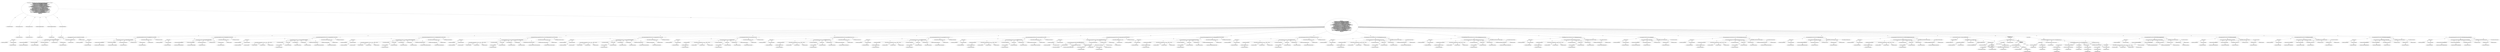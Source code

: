 digraph "Configuration#?,Properties,PrintStream" {
0 [label="2:CtVirtualElement@Configuration" shape=ellipse]
1 [label="2:CtParameterImpl@Properties aProps" shape=ellipse]
2 [label="2:CtTypeReferenceImpl@Properties" shape=ellipse]
3 [label="2:CtParameterImpl@PrintStream aLog" shape=ellipse]
4 [label="2:CtTypeReferenceImpl@PrintStream" shape=ellipse]
5 [label="3:CtTypeReferenceImpl@RESyntaxException" shape=ellipse]
6 [label="3:CtPackageReferenceImpl@" shape=ellipse]
7 [label="3:CtTypeReferenceImpl@FileNotFoundException" shape=ellipse]
8 [label="3:CtPackageReferenceImpl@" shape=ellipse]
9 [label="3:CtTypeReferenceImpl@IOException" shape=ellipse]
10 [label="3:CtPackageReferenceImpl@" shape=ellipse]
11 [label="4:CtExecutableReferenceImpl@setParamPat(<unknown>)" shape=ellipse]
12 [label="4:CtTypeReferenceImpl@null" shape=ellipse]
13 [label="4:CtVirtualElement@setParamPat" shape=ellipse]
14 [label="4:CtTypeAccessImpl@PlaceHold" shape=ellipse]
15 [label="4:CtTypeReferenceImpl@PlaceHold" shape=ellipse]
16 [label="4:CtThisAccessImpl@" shape=ellipse]
17 [label="4:CtTypeReferenceImpl@PlaceHold" shape=ellipse]
18 [label="4:CtExecutableReferenceImpl@getProperty()" shape=ellipse]
19 [label="4:CtTypeReferenceImpl@Properties" shape=ellipse]
20 [label="4:CtVirtualElement@getProperty" shape=ellipse]
21 [label="4:CtVariableReadImpl@aProps" shape=ellipse]
22 [label="4:CtParameterReferenceImpl@aProps" shape=ellipse]
23 [label="4:CtTypeAccessImpl@PARAMETER_PATTERN_PROP" shape=ellipse]
24 [label="4:CtTypeReferenceImpl@PARAMETER_PATTERN_PROP" shape=ellipse]
25 [label="4:CtTypeAccessImpl@PARAMETER_PATTERN" shape=ellipse]
26 [label="4:CtTypeReferenceImpl@PARAMETER_PATTERN" shape=ellipse]
27 [label="4:CtInvocationImpl@aProps.getProperty(PARAMETER_PATTERN_PROP, PARAMETER_PATTERN)" shape=ellipse]
28 [label="4:CtInvocationImpl@setParamPat(aProps.getProperty(PARAMETER_PATTERN_PROP, PARAMETER_PATTERN))" shape=ellipse]
29 [label="5:CtExecutableReferenceImpl@setStaticPat(<unknown>)" shape=ellipse]
30 [label="5:CtTypeReferenceImpl@null" shape=ellipse]
31 [label="5:CtVirtualElement@setStaticPat" shape=ellipse]
32 [label="5:CtTypeAccessImpl@PlaceHold" shape=ellipse]
33 [label="5:CtTypeReferenceImpl@PlaceHold" shape=ellipse]
34 [label="5:CtThisAccessImpl@" shape=ellipse]
35 [label="5:CtTypeReferenceImpl@PlaceHold" shape=ellipse]
36 [label="5:CtExecutableReferenceImpl@getProperty()" shape=ellipse]
37 [label="5:CtTypeReferenceImpl@Properties" shape=ellipse]
38 [label="5:CtVirtualElement@getProperty" shape=ellipse]
39 [label="5:CtVariableReadImpl@aProps" shape=ellipse]
40 [label="5:CtParameterReferenceImpl@aProps" shape=ellipse]
41 [label="5:CtTypeAccessImpl@STATIC_PATTERN_PROP" shape=ellipse]
42 [label="5:CtTypeReferenceImpl@STATIC_PATTERN_PROP" shape=ellipse]
43 [label="5:CtTypeAccessImpl@STATIC_PATTERN" shape=ellipse]
44 [label="5:CtTypeReferenceImpl@STATIC_PATTERN" shape=ellipse]
45 [label="5:CtInvocationImpl@aProps.getProperty(STATIC_PATTERN_PROP, STATIC_PATTERN)" shape=ellipse]
46 [label="5:CtInvocationImpl@setStaticPat(aProps.getProperty(STATIC_PATTERN_PROP, STATIC_PATTERN))" shape=ellipse]
47 [label="6:CtExecutableReferenceImpl@setStaticFinalPat(<unknown>)" shape=ellipse]
48 [label="6:CtTypeReferenceImpl@null" shape=ellipse]
49 [label="6:CtVirtualElement@setStaticFinalPat" shape=ellipse]
50 [label="6:CtTypeAccessImpl@PlaceHold" shape=ellipse]
51 [label="6:CtTypeReferenceImpl@PlaceHold" shape=ellipse]
52 [label="6:CtThisAccessImpl@" shape=ellipse]
53 [label="6:CtTypeReferenceImpl@PlaceHold" shape=ellipse]
54 [label="6:CtExecutableReferenceImpl@getProperty()" shape=ellipse]
55 [label="6:CtTypeReferenceImpl@Properties" shape=ellipse]
56 [label="6:CtVirtualElement@getProperty" shape=ellipse]
57 [label="6:CtVariableReadImpl@aProps" shape=ellipse]
58 [label="6:CtParameterReferenceImpl@aProps" shape=ellipse]
59 [label="6:CtTypeAccessImpl@CONST_PATTERN_PROP" shape=ellipse]
60 [label="6:CtTypeReferenceImpl@CONST_PATTERN_PROP" shape=ellipse]
61 [label="6:CtTypeAccessImpl@CONST_PATTERN" shape=ellipse]
62 [label="6:CtTypeReferenceImpl@CONST_PATTERN" shape=ellipse]
63 [label="6:CtInvocationImpl@aProps.getProperty(CONST_PATTERN_PROP, CONST_PATTERN)" shape=ellipse]
64 [label="6:CtInvocationImpl@setStaticFinalPat(aProps.getProperty(CONST_PATTERN_PROP, CONST_PATTERN))" shape=ellipse]
65 [label="7:CtExecutableReferenceImpl@setMemberPat(<unknown>)" shape=ellipse]
66 [label="7:CtTypeReferenceImpl@null" shape=ellipse]
67 [label="7:CtVirtualElement@setMemberPat" shape=ellipse]
68 [label="7:CtTypeAccessImpl@PlaceHold" shape=ellipse]
69 [label="7:CtTypeReferenceImpl@PlaceHold" shape=ellipse]
70 [label="7:CtThisAccessImpl@" shape=ellipse]
71 [label="7:CtTypeReferenceImpl@PlaceHold" shape=ellipse]
72 [label="7:CtExecutableReferenceImpl@getProperty()" shape=ellipse]
73 [label="7:CtTypeReferenceImpl@Properties" shape=ellipse]
74 [label="7:CtVirtualElement@getProperty" shape=ellipse]
75 [label="7:CtVariableReadImpl@aProps" shape=ellipse]
76 [label="7:CtParameterReferenceImpl@aProps" shape=ellipse]
77 [label="7:CtTypeAccessImpl@MEMBER_PATTERN_PROP" shape=ellipse]
78 [label="7:CtTypeReferenceImpl@MEMBER_PATTERN_PROP" shape=ellipse]
79 [label="7:CtTypeAccessImpl@MEMBER_PATTERN" shape=ellipse]
80 [label="7:CtTypeReferenceImpl@MEMBER_PATTERN" shape=ellipse]
81 [label="7:CtInvocationImpl@aProps.getProperty(MEMBER_PATTERN_PROP, MEMBER_PATTERN)" shape=ellipse]
82 [label="7:CtInvocationImpl@setMemberPat(aProps.getProperty(MEMBER_PATTERN_PROP, MEMBER_PATTERN))" shape=ellipse]
83 [label="8:CtExecutableReferenceImpl@setPublicMemberPat(<unknown>)" shape=ellipse]
84 [label="8:CtTypeReferenceImpl@null" shape=ellipse]
85 [label="8:CtVirtualElement@setPublicMemberPat" shape=ellipse]
86 [label="8:CtTypeAccessImpl@PlaceHold" shape=ellipse]
87 [label="8:CtTypeReferenceImpl@PlaceHold" shape=ellipse]
88 [label="8:CtThisAccessImpl@" shape=ellipse]
89 [label="8:CtTypeReferenceImpl@PlaceHold" shape=ellipse]
90 [label="8:CtExecutableReferenceImpl@getProperty()" shape=ellipse]
91 [label="8:CtTypeReferenceImpl@Properties" shape=ellipse]
92 [label="8:CtVirtualElement@getProperty" shape=ellipse]
93 [label="8:CtVariableReadImpl@aProps" shape=ellipse]
94 [label="8:CtParameterReferenceImpl@aProps" shape=ellipse]
95 [label="8:CtTypeAccessImpl@PUBLIC_MEMBER_PATTERN_PROP" shape=ellipse]
96 [label="8:CtTypeReferenceImpl@PUBLIC_MEMBER_PATTERN_PROP" shape=ellipse]
97 [label="8:CtTypeAccessImpl@PUBLIC_MEMBER_PATTERN" shape=ellipse]
98 [label="8:CtTypeReferenceImpl@PUBLIC_MEMBER_PATTERN" shape=ellipse]
99 [label="8:CtInvocationImpl@aProps.getProperty(PUBLIC_MEMBER_PATTERN_PROP, PUBLIC_MEMBER_PATTERN)" shape=ellipse]
100 [label="8:CtInvocationImpl@setPublicMemberPat(aProps.getProperty(PUBLIC_MEMBER_PATTERN_PROP, PUBLIC_MEMBER_PATTERN))" shape=ellipse]
101 [label="9:CtExecutableReferenceImpl@setTypePat(<unknown>)" shape=ellipse]
102 [label="9:CtTypeReferenceImpl@null" shape=ellipse]
103 [label="9:CtVirtualElement@setTypePat" shape=ellipse]
104 [label="9:CtTypeAccessImpl@PlaceHold" shape=ellipse]
105 [label="9:CtTypeReferenceImpl@PlaceHold" shape=ellipse]
106 [label="9:CtThisAccessImpl@" shape=ellipse]
107 [label="9:CtTypeReferenceImpl@PlaceHold" shape=ellipse]
108 [label="9:CtExecutableReferenceImpl@getProperty()" shape=ellipse]
109 [label="9:CtTypeReferenceImpl@Properties" shape=ellipse]
110 [label="9:CtVirtualElement@getProperty" shape=ellipse]
111 [label="9:CtVariableReadImpl@aProps" shape=ellipse]
112 [label="9:CtParameterReferenceImpl@aProps" shape=ellipse]
113 [label="9:CtTypeAccessImpl@TYPE_PATTERN_PROP" shape=ellipse]
114 [label="9:CtTypeReferenceImpl@TYPE_PATTERN_PROP" shape=ellipse]
115 [label="9:CtTypeAccessImpl@TYPE_PATTERN" shape=ellipse]
116 [label="9:CtTypeReferenceImpl@TYPE_PATTERN" shape=ellipse]
117 [label="9:CtInvocationImpl@aProps.getProperty(TYPE_PATTERN_PROP, TYPE_PATTERN)" shape=ellipse]
118 [label="9:CtInvocationImpl@setTypePat(aProps.getProperty(TYPE_PATTERN_PROP, TYPE_PATTERN))" shape=ellipse]
119 [label="10:CtExecutableReferenceImpl@setLocalVarPat(<unknown>)" shape=ellipse]
120 [label="10:CtTypeReferenceImpl@null" shape=ellipse]
121 [label="10:CtVirtualElement@setLocalVarPat" shape=ellipse]
122 [label="10:CtTypeAccessImpl@PlaceHold" shape=ellipse]
123 [label="10:CtTypeReferenceImpl@PlaceHold" shape=ellipse]
124 [label="10:CtThisAccessImpl@" shape=ellipse]
125 [label="10:CtTypeReferenceImpl@PlaceHold" shape=ellipse]
126 [label="10:CtExecutableReferenceImpl@getProperty()" shape=ellipse]
127 [label="10:CtTypeReferenceImpl@Properties" shape=ellipse]
128 [label="10:CtVirtualElement@getProperty" shape=ellipse]
129 [label="10:CtVariableReadImpl@aProps" shape=ellipse]
130 [label="10:CtParameterReferenceImpl@aProps" shape=ellipse]
131 [label="10:CtTypeAccessImpl@LOCAL_VAR_PATTERN_PROP" shape=ellipse]
132 [label="10:CtTypeReferenceImpl@LOCAL_VAR_PATTERN_PROP" shape=ellipse]
133 [label="10:CtTypeAccessImpl@LOCAL_VAR_PATTERN" shape=ellipse]
134 [label="10:CtTypeReferenceImpl@LOCAL_VAR_PATTERN" shape=ellipse]
135 [label="10:CtInvocationImpl@aProps.getProperty(LOCAL_VAR_PATTERN_PROP, LOCAL_VAR_PATTERN)" shape=ellipse]
136 [label="10:CtInvocationImpl@setLocalVarPat(aProps.getProperty(LOCAL_VAR_PATTERN_PROP, LOCAL_VAR_PATTERN))" shape=ellipse]
137 [label="11:CtExecutableReferenceImpl@setMethodPat(<unknown>)" shape=ellipse]
138 [label="11:CtTypeReferenceImpl@null" shape=ellipse]
139 [label="11:CtVirtualElement@setMethodPat" shape=ellipse]
140 [label="11:CtTypeAccessImpl@PlaceHold" shape=ellipse]
141 [label="11:CtTypeReferenceImpl@PlaceHold" shape=ellipse]
142 [label="11:CtThisAccessImpl@" shape=ellipse]
143 [label="11:CtTypeReferenceImpl@PlaceHold" shape=ellipse]
144 [label="11:CtExecutableReferenceImpl@getProperty()" shape=ellipse]
145 [label="11:CtTypeReferenceImpl@Properties" shape=ellipse]
146 [label="11:CtVirtualElement@getProperty" shape=ellipse]
147 [label="11:CtVariableReadImpl@aProps" shape=ellipse]
148 [label="11:CtParameterReferenceImpl@aProps" shape=ellipse]
149 [label="11:CtTypeAccessImpl@METHOD_PATTERN_PROP" shape=ellipse]
150 [label="11:CtTypeReferenceImpl@METHOD_PATTERN_PROP" shape=ellipse]
151 [label="11:CtTypeAccessImpl@METHOD_PATTERN" shape=ellipse]
152 [label="11:CtTypeReferenceImpl@METHOD_PATTERN" shape=ellipse]
153 [label="11:CtInvocationImpl@aProps.getProperty(METHOD_PATTERN_PROP, METHOD_PATTERN)" shape=ellipse]
154 [label="11:CtInvocationImpl@setMethodPat(aProps.getProperty(METHOD_PATTERN_PROP, METHOD_PATTERN))" shape=ellipse]
155 [label="12:CtExecutableReferenceImpl@setMaxLineLength(<unknown>)" shape=ellipse]
156 [label="12:CtTypeReferenceImpl@null" shape=ellipse]
157 [label="12:CtVirtualElement@setMaxLineLength" shape=ellipse]
158 [label="12:CtTypeAccessImpl@PlaceHold" shape=ellipse]
159 [label="12:CtTypeReferenceImpl@PlaceHold" shape=ellipse]
160 [label="12:CtThisAccessImpl@" shape=ellipse]
161 [label="12:CtTypeReferenceImpl@PlaceHold" shape=ellipse]
162 [label="12:CtExecutableReferenceImpl@getIntProperty(<unknown>,<unknown>,<unknown>,<unknown>)" shape=ellipse]
163 [label="12:CtTypeReferenceImpl@null" shape=ellipse]
164 [label="12:CtTypeReferenceImpl@null" shape=ellipse]
165 [label="12:CtTypeReferenceImpl@null" shape=ellipse]
166 [label="12:CtTypeReferenceImpl@null" shape=ellipse]
167 [label="12:CtVirtualElement@getIntProperty" shape=ellipse]
168 [label="12:CtTypeAccessImpl@PlaceHold" shape=ellipse]
169 [label="12:CtTypeReferenceImpl@PlaceHold" shape=ellipse]
170 [label="12:CtThisAccessImpl@" shape=ellipse]
171 [label="12:CtTypeReferenceImpl@PlaceHold" shape=ellipse]
172 [label="12:CtVariableReadImpl@aProps" shape=ellipse]
173 [label="12:CtParameterReferenceImpl@aProps" shape=ellipse]
174 [label="12:CtVariableReadImpl@aLog" shape=ellipse]
175 [label="12:CtParameterReferenceImpl@aLog" shape=ellipse]
176 [label="12:CtTypeAccessImpl@MAX_LINE_LENGTH_PROP" shape=ellipse]
177 [label="12:CtTypeReferenceImpl@MAX_LINE_LENGTH_PROP" shape=ellipse]
178 [label="12:CtTypeAccessImpl@MAX_LINE_LENGTH" shape=ellipse]
179 [label="12:CtTypeReferenceImpl@MAX_LINE_LENGTH" shape=ellipse]
180 [label="12:CtInvocationImpl@getIntProperty(aProps, aLog, MAX_LINE_LENGTH_PROP, MAX_LINE_LENGTH)" shape=ellipse]
181 [label="12:CtInvocationImpl@setMaxLineLength(getIntProperty(aProps, aLog, MAX_LINE_LENGTH_PROP, MAX_LINE_LENGTH))" shape=ellipse]
182 [label="13:CtExecutableReferenceImpl@setMaxMethodLength(<unknown>)" shape=ellipse]
183 [label="13:CtTypeReferenceImpl@null" shape=ellipse]
184 [label="13:CtVirtualElement@setMaxMethodLength" shape=ellipse]
185 [label="13:CtTypeAccessImpl@PlaceHold" shape=ellipse]
186 [label="13:CtTypeReferenceImpl@PlaceHold" shape=ellipse]
187 [label="13:CtThisAccessImpl@" shape=ellipse]
188 [label="13:CtTypeReferenceImpl@PlaceHold" shape=ellipse]
189 [label="13:CtExecutableReferenceImpl@getIntProperty(<unknown>,<unknown>,<unknown>,<unknown>)" shape=ellipse]
190 [label="13:CtTypeReferenceImpl@null" shape=ellipse]
191 [label="13:CtTypeReferenceImpl@null" shape=ellipse]
192 [label="13:CtTypeReferenceImpl@null" shape=ellipse]
193 [label="13:CtTypeReferenceImpl@null" shape=ellipse]
194 [label="13:CtVirtualElement@getIntProperty" shape=ellipse]
195 [label="13:CtTypeAccessImpl@PlaceHold" shape=ellipse]
196 [label="13:CtTypeReferenceImpl@PlaceHold" shape=ellipse]
197 [label="13:CtThisAccessImpl@" shape=ellipse]
198 [label="13:CtTypeReferenceImpl@PlaceHold" shape=ellipse]
199 [label="13:CtVariableReadImpl@aProps" shape=ellipse]
200 [label="13:CtParameterReferenceImpl@aProps" shape=ellipse]
201 [label="13:CtVariableReadImpl@aLog" shape=ellipse]
202 [label="13:CtParameterReferenceImpl@aLog" shape=ellipse]
203 [label="13:CtTypeAccessImpl@MAX_METHOD_LENGTH_PROP" shape=ellipse]
204 [label="13:CtTypeReferenceImpl@MAX_METHOD_LENGTH_PROP" shape=ellipse]
205 [label="13:CtTypeAccessImpl@MAX_METHOD_LENGTH" shape=ellipse]
206 [label="13:CtTypeReferenceImpl@MAX_METHOD_LENGTH" shape=ellipse]
207 [label="13:CtInvocationImpl@getIntProperty(aProps, aLog, MAX_METHOD_LENGTH_PROP, MAX_METHOD_LENGTH)" shape=ellipse]
208 [label="13:CtInvocationImpl@setMaxMethodLength(getIntProperty(aProps, aLog, MAX_METHOD_LENGTH_PROP, MAX_METHOD_LENGTH))" shape=ellipse]
209 [label="14:CtExecutableReferenceImpl@setMaxConstructorLength(<unknown>)" shape=ellipse]
210 [label="14:CtTypeReferenceImpl@null" shape=ellipse]
211 [label="14:CtVirtualElement@setMaxConstructorLength" shape=ellipse]
212 [label="14:CtTypeAccessImpl@PlaceHold" shape=ellipse]
213 [label="14:CtTypeReferenceImpl@PlaceHold" shape=ellipse]
214 [label="14:CtThisAccessImpl@" shape=ellipse]
215 [label="14:CtTypeReferenceImpl@PlaceHold" shape=ellipse]
216 [label="15:CtExecutableReferenceImpl@getIntProperty(<unknown>,<unknown>,<unknown>,<unknown>)" shape=ellipse]
217 [label="15:CtTypeReferenceImpl@null" shape=ellipse]
218 [label="15:CtTypeReferenceImpl@null" shape=ellipse]
219 [label="15:CtTypeReferenceImpl@null" shape=ellipse]
220 [label="15:CtTypeReferenceImpl@null" shape=ellipse]
221 [label="15:CtVirtualElement@getIntProperty" shape=ellipse]
222 [label="15:CtTypeAccessImpl@PlaceHold" shape=ellipse]
223 [label="15:CtTypeReferenceImpl@PlaceHold" shape=ellipse]
224 [label="15:CtThisAccessImpl@" shape=ellipse]
225 [label="15:CtTypeReferenceImpl@PlaceHold" shape=ellipse]
226 [label="15:CtVariableReadImpl@aProps" shape=ellipse]
227 [label="15:CtParameterReferenceImpl@aProps" shape=ellipse]
228 [label="15:CtVariableReadImpl@aLog" shape=ellipse]
229 [label="15:CtParameterReferenceImpl@aLog" shape=ellipse]
230 [label="15:CtTypeAccessImpl@MAX_CONSTRUCTOR_LENGTH_PROP" shape=ellipse]
231 [label="15:CtTypeReferenceImpl@MAX_CONSTRUCTOR_LENGTH_PROP" shape=ellipse]
232 [label="15:CtTypeAccessImpl@MAX_CONSTRUCTOR_LENGTH" shape=ellipse]
233 [label="15:CtTypeReferenceImpl@MAX_CONSTRUCTOR_LENGTH" shape=ellipse]
234 [label="15:CtInvocationImpl@getIntProperty(aProps, aLog, MAX_CONSTRUCTOR_LENGTH_PROP, MAX_CONSTRUCTOR_LENGTH)" shape=ellipse]
235 [label="14:CtInvocationImpl@setMaxConstructorLength(getIntProperty(aProps, aLog, MAX_CONSTRUCTOR_LENGTH_PROP, MAX_CONSTRUCTOR_LENGTH))" shape=ellipse]
236 [label="16:CtExecutableReferenceImpl@setMaxFileLength(<unknown>)" shape=ellipse]
237 [label="16:CtTypeReferenceImpl@null" shape=ellipse]
238 [label="16:CtVirtualElement@setMaxFileLength" shape=ellipse]
239 [label="16:CtTypeAccessImpl@PlaceHold" shape=ellipse]
240 [label="16:CtTypeReferenceImpl@PlaceHold" shape=ellipse]
241 [label="16:CtThisAccessImpl@" shape=ellipse]
242 [label="16:CtTypeReferenceImpl@PlaceHold" shape=ellipse]
243 [label="16:CtExecutableReferenceImpl@getIntProperty(<unknown>,<unknown>,<unknown>,<unknown>)" shape=ellipse]
244 [label="16:CtTypeReferenceImpl@null" shape=ellipse]
245 [label="16:CtTypeReferenceImpl@null" shape=ellipse]
246 [label="16:CtTypeReferenceImpl@null" shape=ellipse]
247 [label="16:CtTypeReferenceImpl@null" shape=ellipse]
248 [label="16:CtVirtualElement@getIntProperty" shape=ellipse]
249 [label="16:CtTypeAccessImpl@PlaceHold" shape=ellipse]
250 [label="16:CtTypeReferenceImpl@PlaceHold" shape=ellipse]
251 [label="16:CtThisAccessImpl@" shape=ellipse]
252 [label="16:CtTypeReferenceImpl@PlaceHold" shape=ellipse]
253 [label="16:CtVariableReadImpl@aProps" shape=ellipse]
254 [label="16:CtParameterReferenceImpl@aProps" shape=ellipse]
255 [label="16:CtVariableReadImpl@aLog" shape=ellipse]
256 [label="16:CtParameterReferenceImpl@aLog" shape=ellipse]
257 [label="16:CtTypeAccessImpl@MAX_FILE_LENGTH_PROP" shape=ellipse]
258 [label="16:CtTypeReferenceImpl@MAX_FILE_LENGTH_PROP" shape=ellipse]
259 [label="16:CtTypeAccessImpl@MAX_FILE_LENGTH" shape=ellipse]
260 [label="16:CtTypeReferenceImpl@MAX_FILE_LENGTH" shape=ellipse]
261 [label="16:CtInvocationImpl@getIntProperty(aProps, aLog, MAX_FILE_LENGTH_PROP, MAX_FILE_LENGTH)" shape=ellipse]
262 [label="16:CtInvocationImpl@setMaxFileLength(getIntProperty(aProps, aLog, MAX_FILE_LENGTH_PROP, MAX_FILE_LENGTH))" shape=ellipse]
263 [label="17:CtExecutableReferenceImpl@setAllowTabs(<unknown>)" shape=ellipse]
264 [label="17:CtTypeReferenceImpl@null" shape=ellipse]
265 [label="17:CtVirtualElement@setAllowTabs" shape=ellipse]
266 [label="17:CtTypeAccessImpl@PlaceHold" shape=ellipse]
267 [label="17:CtTypeReferenceImpl@PlaceHold" shape=ellipse]
268 [label="17:CtThisAccessImpl@" shape=ellipse]
269 [label="17:CtTypeReferenceImpl@PlaceHold" shape=ellipse]
270 [label="17:CtExecutableReferenceImpl@getBooleanProperty(<unknown>,<unknown>,<unknown>)" shape=ellipse]
271 [label="17:CtTypeReferenceImpl@null" shape=ellipse]
272 [label="17:CtTypeReferenceImpl@null" shape=ellipse]
273 [label="17:CtTypeReferenceImpl@null" shape=ellipse]
274 [label="17:CtVirtualElement@getBooleanProperty" shape=ellipse]
275 [label="17:CtTypeAccessImpl@PlaceHold" shape=ellipse]
276 [label="17:CtTypeReferenceImpl@PlaceHold" shape=ellipse]
277 [label="17:CtThisAccessImpl@" shape=ellipse]
278 [label="17:CtTypeReferenceImpl@PlaceHold" shape=ellipse]
279 [label="17:CtVariableReadImpl@aProps" shape=ellipse]
280 [label="17:CtParameterReferenceImpl@aProps" shape=ellipse]
281 [label="17:CtTypeAccessImpl@ALLOW_TABS_PROP" shape=ellipse]
282 [label="17:CtTypeReferenceImpl@ALLOW_TABS_PROP" shape=ellipse]
283 [label="17:CtFieldReferenceImpl@mAllowTabs" shape=ellipse]
284 [label="17:CtTypeReferenceImpl@PlaceHold" shape=ellipse]
285 [label="17:CtFieldReadImpl@mAllowTabs" shape=ellipse]
286 [label="17:CtInvocationImpl@getBooleanProperty(aProps, ALLOW_TABS_PROP, mAllowTabs)" shape=ellipse]
287 [label="17:CtInvocationImpl@setAllowTabs(getBooleanProperty(aProps, ALLOW_TABS_PROP, mAllowTabs))" shape=ellipse]
288 [label="18:CtExecutableReferenceImpl@setAllowProtected(<unknown>)" shape=ellipse]
289 [label="18:CtTypeReferenceImpl@null" shape=ellipse]
290 [label="18:CtVirtualElement@setAllowProtected" shape=ellipse]
291 [label="18:CtTypeAccessImpl@PlaceHold" shape=ellipse]
292 [label="18:CtTypeReferenceImpl@PlaceHold" shape=ellipse]
293 [label="18:CtThisAccessImpl@" shape=ellipse]
294 [label="18:CtTypeReferenceImpl@PlaceHold" shape=ellipse]
295 [label="18:CtExecutableReferenceImpl@getBooleanProperty(<unknown>,<unknown>,<unknown>)" shape=ellipse]
296 [label="18:CtTypeReferenceImpl@null" shape=ellipse]
297 [label="18:CtTypeReferenceImpl@null" shape=ellipse]
298 [label="18:CtTypeReferenceImpl@null" shape=ellipse]
299 [label="18:CtVirtualElement@getBooleanProperty" shape=ellipse]
300 [label="18:CtTypeAccessImpl@PlaceHold" shape=ellipse]
301 [label="18:CtTypeReferenceImpl@PlaceHold" shape=ellipse]
302 [label="18:CtThisAccessImpl@" shape=ellipse]
303 [label="18:CtTypeReferenceImpl@PlaceHold" shape=ellipse]
304 [label="18:CtVariableReadImpl@aProps" shape=ellipse]
305 [label="18:CtParameterReferenceImpl@aProps" shape=ellipse]
306 [label="18:CtTypeAccessImpl@ALLOW_PROTECTED_PROP" shape=ellipse]
307 [label="18:CtTypeReferenceImpl@ALLOW_PROTECTED_PROP" shape=ellipse]
308 [label="18:CtFieldReferenceImpl@mAllowProtected" shape=ellipse]
309 [label="18:CtTypeReferenceImpl@PlaceHold" shape=ellipse]
310 [label="18:CtFieldReadImpl@mAllowProtected" shape=ellipse]
311 [label="18:CtInvocationImpl@getBooleanProperty(aProps, ALLOW_PROTECTED_PROP, mAllowProtected)" shape=ellipse]
312 [label="18:CtInvocationImpl@setAllowProtected(getBooleanProperty(aProps, ALLOW_PROTECTED_PROP, mAllowProtected))" shape=ellipse]
313 [label="19:CtExecutableReferenceImpl@setAllowPackage(<unknown>)" shape=ellipse]
314 [label="19:CtTypeReferenceImpl@null" shape=ellipse]
315 [label="19:CtVirtualElement@setAllowPackage" shape=ellipse]
316 [label="19:CtTypeAccessImpl@PlaceHold" shape=ellipse]
317 [label="19:CtTypeReferenceImpl@PlaceHold" shape=ellipse]
318 [label="19:CtThisAccessImpl@" shape=ellipse]
319 [label="19:CtTypeReferenceImpl@PlaceHold" shape=ellipse]
320 [label="19:CtExecutableReferenceImpl@getBooleanProperty(<unknown>,<unknown>,<unknown>)" shape=ellipse]
321 [label="19:CtTypeReferenceImpl@null" shape=ellipse]
322 [label="19:CtTypeReferenceImpl@null" shape=ellipse]
323 [label="19:CtTypeReferenceImpl@null" shape=ellipse]
324 [label="19:CtVirtualElement@getBooleanProperty" shape=ellipse]
325 [label="19:CtTypeAccessImpl@PlaceHold" shape=ellipse]
326 [label="19:CtTypeReferenceImpl@PlaceHold" shape=ellipse]
327 [label="19:CtThisAccessImpl@" shape=ellipse]
328 [label="19:CtTypeReferenceImpl@PlaceHold" shape=ellipse]
329 [label="19:CtVariableReadImpl@aProps" shape=ellipse]
330 [label="19:CtParameterReferenceImpl@aProps" shape=ellipse]
331 [label="19:CtTypeAccessImpl@ALLOW_PACKAGE_PROP" shape=ellipse]
332 [label="19:CtTypeReferenceImpl@ALLOW_PACKAGE_PROP" shape=ellipse]
333 [label="19:CtFieldReferenceImpl@mAllowPackage" shape=ellipse]
334 [label="19:CtTypeReferenceImpl@PlaceHold" shape=ellipse]
335 [label="19:CtFieldReadImpl@mAllowPackage" shape=ellipse]
336 [label="19:CtInvocationImpl@getBooleanProperty(aProps, ALLOW_PACKAGE_PROP, mAllowPackage)" shape=ellipse]
337 [label="19:CtInvocationImpl@setAllowPackage(getBooleanProperty(aProps, ALLOW_PACKAGE_PROP, mAllowPackage))" shape=ellipse]
338 [label="20:CtExecutableReferenceImpl@setAllowNoAuthor(<unknown>)" shape=ellipse]
339 [label="20:CtTypeReferenceImpl@null" shape=ellipse]
340 [label="20:CtVirtualElement@setAllowNoAuthor" shape=ellipse]
341 [label="20:CtTypeAccessImpl@PlaceHold" shape=ellipse]
342 [label="20:CtTypeReferenceImpl@PlaceHold" shape=ellipse]
343 [label="20:CtThisAccessImpl@" shape=ellipse]
344 [label="20:CtTypeReferenceImpl@PlaceHold" shape=ellipse]
345 [label="20:CtExecutableReferenceImpl@getBooleanProperty(<unknown>,<unknown>,<unknown>)" shape=ellipse]
346 [label="20:CtTypeReferenceImpl@null" shape=ellipse]
347 [label="20:CtTypeReferenceImpl@null" shape=ellipse]
348 [label="20:CtTypeReferenceImpl@null" shape=ellipse]
349 [label="20:CtVirtualElement@getBooleanProperty" shape=ellipse]
350 [label="20:CtTypeAccessImpl@PlaceHold" shape=ellipse]
351 [label="20:CtTypeReferenceImpl@PlaceHold" shape=ellipse]
352 [label="20:CtThisAccessImpl@" shape=ellipse]
353 [label="20:CtTypeReferenceImpl@PlaceHold" shape=ellipse]
354 [label="20:CtVariableReadImpl@aProps" shape=ellipse]
355 [label="20:CtParameterReferenceImpl@aProps" shape=ellipse]
356 [label="20:CtTypeAccessImpl@ALLOW_NO_AUTHOR_PROP" shape=ellipse]
357 [label="20:CtTypeReferenceImpl@ALLOW_NO_AUTHOR_PROP" shape=ellipse]
358 [label="20:CtFieldReferenceImpl@mAllowNoAuthor" shape=ellipse]
359 [label="20:CtTypeReferenceImpl@PlaceHold" shape=ellipse]
360 [label="20:CtFieldReadImpl@mAllowNoAuthor" shape=ellipse]
361 [label="20:CtInvocationImpl@getBooleanProperty(aProps, ALLOW_NO_AUTHOR_PROP, mAllowNoAuthor)" shape=ellipse]
362 [label="20:CtInvocationImpl@setAllowNoAuthor(getBooleanProperty(aProps, ALLOW_NO_AUTHOR_PROP, mAllowNoAuthor))" shape=ellipse]
363 [label="21:CtExecutableReferenceImpl@setJavadocScope(<unknown>)" shape=ellipse]
364 [label="21:CtTypeReferenceImpl@null" shape=ellipse]
365 [label="21:CtVirtualElement@setJavadocScope" shape=ellipse]
366 [label="21:CtTypeAccessImpl@PlaceHold" shape=ellipse]
367 [label="21:CtTypeReferenceImpl@PlaceHold" shape=ellipse]
368 [label="21:CtThisAccessImpl@" shape=ellipse]
369 [label="21:CtTypeReferenceImpl@PlaceHold" shape=ellipse]
370 [label="22:CtExecutableReferenceImpl@getInstance()" shape=ellipse]
371 [label="22:CtTypeReferenceImpl@Scope" shape=ellipse]
372 [label="22:CtVirtualElement@getInstance" shape=ellipse]
373 [label="22:CtTypeAccessImpl@Scope" shape=ellipse]
374 [label="22:CtTypeReferenceImpl@Scope" shape=ellipse]
375 [label="22:CtExecutableReferenceImpl@getProperty()" shape=ellipse]
376 [label="22:CtTypeReferenceImpl@Properties" shape=ellipse]
377 [label="22:CtVirtualElement@getProperty" shape=ellipse]
378 [label="22:CtVariableReadImpl@aProps" shape=ellipse]
379 [label="22:CtParameterReferenceImpl@aProps" shape=ellipse]
380 [label="22:CtTypeAccessImpl@JAVADOC_CHECKSCOPE_PROP" shape=ellipse]
381 [label="22:CtTypeReferenceImpl@JAVADOC_CHECKSCOPE_PROP" shape=ellipse]
382 [label="22:CtExecutableReferenceImpl@getName()" shape=ellipse]
383 [label="22:CtTypeReferenceImpl@PRIVATE" shape=ellipse]
384 [label="22:CtVirtualElement@getName" shape=ellipse]
385 [label="22:CtTypeAccessImpl@PRIVATE" shape=ellipse]
386 [label="22:CtTypeReferenceImpl@PRIVATE" shape=ellipse]
387 [label="22:CtInvocationImpl@PRIVATE.getName()" shape=ellipse]
388 [label="22:CtInvocationImpl@aProps.getProperty(JAVADOC_CHECKSCOPE_PROP, PRIVATE.getName())" shape=ellipse]
389 [label="22:CtInvocationImpl@Scope.getInstance(aProps.getProperty(JAVADOC_CHECKSCOPE_PROP, PRIVATE.getName()))" shape=ellipse]
390 [label="21:CtInvocationImpl@setJavadocScope(Scope.getInstance(aProps.getProperty(JAVADOC_CHECKSCOPE_PROP, PRIVATE.getName())))" shape=ellipse]
391 [label="23:CtExecutableReferenceImpl@setRequirePackageHtml(<unknown>)" shape=ellipse]
392 [label="23:CtTypeReferenceImpl@null" shape=ellipse]
393 [label="23:CtVirtualElement@setRequirePackageHtml" shape=ellipse]
394 [label="23:CtTypeAccessImpl@PlaceHold" shape=ellipse]
395 [label="23:CtTypeReferenceImpl@PlaceHold" shape=ellipse]
396 [label="23:CtThisAccessImpl@" shape=ellipse]
397 [label="23:CtTypeReferenceImpl@PlaceHold" shape=ellipse]
398 [label="24:CtExecutableReferenceImpl@getBooleanProperty(<unknown>,<unknown>,<unknown>)" shape=ellipse]
399 [label="24:CtTypeReferenceImpl@null" shape=ellipse]
400 [label="24:CtTypeReferenceImpl@null" shape=ellipse]
401 [label="24:CtTypeReferenceImpl@null" shape=ellipse]
402 [label="24:CtVirtualElement@getBooleanProperty" shape=ellipse]
403 [label="24:CtTypeAccessImpl@PlaceHold" shape=ellipse]
404 [label="24:CtTypeReferenceImpl@PlaceHold" shape=ellipse]
405 [label="24:CtThisAccessImpl@" shape=ellipse]
406 [label="24:CtTypeReferenceImpl@PlaceHold" shape=ellipse]
407 [label="24:CtVariableReadImpl@aProps" shape=ellipse]
408 [label="24:CtParameterReferenceImpl@aProps" shape=ellipse]
409 [label="24:CtTypeAccessImpl@REQUIRE_PACKAGE_HTML_PROP" shape=ellipse]
410 [label="24:CtTypeReferenceImpl@REQUIRE_PACKAGE_HTML_PROP" shape=ellipse]
411 [label="24:CtFieldReferenceImpl@mRequirePackageHtml" shape=ellipse]
412 [label="24:CtTypeReferenceImpl@PlaceHold" shape=ellipse]
413 [label="24:CtFieldReadImpl@mRequirePackageHtml" shape=ellipse]
414 [label="24:CtInvocationImpl@getBooleanProperty(aProps, REQUIRE_PACKAGE_HTML_PROP, mRequirePackageHtml)" shape=ellipse]
415 [label="23:CtInvocationImpl@setRequirePackageHtml(getBooleanProperty(aProps, REQUIRE_PACKAGE_HTML_PROP, mRequirePackageHtml))" shape=ellipse]
416 [label="25:CtExecutableReferenceImpl@setIgnoreImports(<unknown>)" shape=ellipse]
417 [label="25:CtTypeReferenceImpl@null" shape=ellipse]
418 [label="25:CtVirtualElement@setIgnoreImports" shape=ellipse]
419 [label="25:CtTypeAccessImpl@PlaceHold" shape=ellipse]
420 [label="25:CtTypeReferenceImpl@PlaceHold" shape=ellipse]
421 [label="25:CtThisAccessImpl@" shape=ellipse]
422 [label="25:CtTypeReferenceImpl@PlaceHold" shape=ellipse]
423 [label="25:CtExecutableReferenceImpl@getBooleanProperty(<unknown>,<unknown>,<unknown>)" shape=ellipse]
424 [label="25:CtTypeReferenceImpl@null" shape=ellipse]
425 [label="25:CtTypeReferenceImpl@null" shape=ellipse]
426 [label="25:CtTypeReferenceImpl@null" shape=ellipse]
427 [label="25:CtVirtualElement@getBooleanProperty" shape=ellipse]
428 [label="25:CtTypeAccessImpl@PlaceHold" shape=ellipse]
429 [label="25:CtTypeReferenceImpl@PlaceHold" shape=ellipse]
430 [label="25:CtThisAccessImpl@" shape=ellipse]
431 [label="25:CtTypeReferenceImpl@PlaceHold" shape=ellipse]
432 [label="25:CtVariableReadImpl@aProps" shape=ellipse]
433 [label="25:CtParameterReferenceImpl@aProps" shape=ellipse]
434 [label="25:CtTypeAccessImpl@IGNORE_IMPORTS_PROP" shape=ellipse]
435 [label="25:CtTypeReferenceImpl@IGNORE_IMPORTS_PROP" shape=ellipse]
436 [label="25:CtFieldReferenceImpl@mIgnoreImports" shape=ellipse]
437 [label="25:CtTypeReferenceImpl@PlaceHold" shape=ellipse]
438 [label="25:CtFieldReadImpl@mIgnoreImports" shape=ellipse]
439 [label="25:CtInvocationImpl@getBooleanProperty(aProps, IGNORE_IMPORTS_PROP, mIgnoreImports)" shape=ellipse]
440 [label="25:CtInvocationImpl@setIgnoreImports(getBooleanProperty(aProps, IGNORE_IMPORTS_PROP, mIgnoreImports))" shape=ellipse]
441 [label="26:CtExecutableReferenceImpl@setIgnoreWhitespace(<unknown>)" shape=ellipse]
442 [label="26:CtTypeReferenceImpl@null" shape=ellipse]
443 [label="26:CtVirtualElement@setIgnoreWhitespace" shape=ellipse]
444 [label="26:CtTypeAccessImpl@PlaceHold" shape=ellipse]
445 [label="26:CtTypeReferenceImpl@PlaceHold" shape=ellipse]
446 [label="26:CtThisAccessImpl@" shape=ellipse]
447 [label="26:CtTypeReferenceImpl@PlaceHold" shape=ellipse]
448 [label="26:CtExecutableReferenceImpl@getBooleanProperty(<unknown>,<unknown>,<unknown>)" shape=ellipse]
449 [label="26:CtTypeReferenceImpl@null" shape=ellipse]
450 [label="26:CtTypeReferenceImpl@null" shape=ellipse]
451 [label="26:CtTypeReferenceImpl@null" shape=ellipse]
452 [label="26:CtVirtualElement@getBooleanProperty" shape=ellipse]
453 [label="26:CtTypeAccessImpl@PlaceHold" shape=ellipse]
454 [label="26:CtTypeReferenceImpl@PlaceHold" shape=ellipse]
455 [label="26:CtThisAccessImpl@" shape=ellipse]
456 [label="26:CtTypeReferenceImpl@PlaceHold" shape=ellipse]
457 [label="26:CtVariableReadImpl@aProps" shape=ellipse]
458 [label="26:CtParameterReferenceImpl@aProps" shape=ellipse]
459 [label="26:CtTypeAccessImpl@IGNORE_WHITESPACE_PROP" shape=ellipse]
460 [label="26:CtTypeReferenceImpl@IGNORE_WHITESPACE_PROP" shape=ellipse]
461 [label="26:CtFieldReferenceImpl@mIgnoreWhitespace" shape=ellipse]
462 [label="26:CtTypeReferenceImpl@PlaceHold" shape=ellipse]
463 [label="26:CtFieldReadImpl@mIgnoreWhitespace" shape=ellipse]
464 [label="26:CtInvocationImpl@getBooleanProperty(aProps, IGNORE_WHITESPACE_PROP, mIgnoreWhitespace)" shape=ellipse]
465 [label="26:CtInvocationImpl@setIgnoreWhitespace(getBooleanProperty(aProps, IGNORE_WHITESPACE_PROP, mIgnoreWhitespace))" shape=ellipse]
466 [label="27:CtExecutableReferenceImpl@setIgnoreCastWhitespace(<unknown>)" shape=ellipse]
467 [label="27:CtTypeReferenceImpl@null" shape=ellipse]
468 [label="27:CtVirtualElement@setIgnoreCastWhitespace" shape=ellipse]
469 [label="27:CtTypeAccessImpl@PlaceHold" shape=ellipse]
470 [label="27:CtTypeReferenceImpl@PlaceHold" shape=ellipse]
471 [label="27:CtThisAccessImpl@" shape=ellipse]
472 [label="27:CtTypeReferenceImpl@PlaceHold" shape=ellipse]
473 [label="28:CtExecutableReferenceImpl@getBooleanProperty(<unknown>,<unknown>,<unknown>)" shape=ellipse]
474 [label="28:CtTypeReferenceImpl@null" shape=ellipse]
475 [label="28:CtTypeReferenceImpl@null" shape=ellipse]
476 [label="28:CtTypeReferenceImpl@null" shape=ellipse]
477 [label="28:CtVirtualElement@getBooleanProperty" shape=ellipse]
478 [label="28:CtTypeAccessImpl@PlaceHold" shape=ellipse]
479 [label="28:CtTypeReferenceImpl@PlaceHold" shape=ellipse]
480 [label="28:CtThisAccessImpl@" shape=ellipse]
481 [label="28:CtTypeReferenceImpl@PlaceHold" shape=ellipse]
482 [label="28:CtVariableReadImpl@aProps" shape=ellipse]
483 [label="28:CtParameterReferenceImpl@aProps" shape=ellipse]
484 [label="28:CtTypeAccessImpl@IGNORE_CAST_WHITESPACE_PROP" shape=ellipse]
485 [label="28:CtTypeReferenceImpl@IGNORE_CAST_WHITESPACE_PROP" shape=ellipse]
486 [label="28:CtFieldReferenceImpl@mIgnoreCastWhitespace" shape=ellipse]
487 [label="28:CtTypeReferenceImpl@PlaceHold" shape=ellipse]
488 [label="28:CtFieldReadImpl@mIgnoreCastWhitespace" shape=ellipse]
489 [label="28:CtInvocationImpl@getBooleanProperty(aProps, IGNORE_CAST_WHITESPACE_PROP, mIgnoreCastWhitespace)" shape=ellipse]
490 [label="27:CtInvocationImpl@setIgnoreCastWhitespace(getBooleanProperty(aProps, IGNORE_CAST_WHITESPACE_PROP, mIgnoreCastWhitespace))" shape=ellipse]
491 [label="29:CtExecutableReferenceImpl@setIgnoreBraces(<unknown>)" shape=ellipse]
492 [label="29:CtTypeReferenceImpl@null" shape=ellipse]
493 [label="29:CtVirtualElement@setIgnoreBraces" shape=ellipse]
494 [label="29:CtTypeAccessImpl@PlaceHold" shape=ellipse]
495 [label="29:CtTypeReferenceImpl@PlaceHold" shape=ellipse]
496 [label="29:CtThisAccessImpl@" shape=ellipse]
497 [label="29:CtTypeReferenceImpl@PlaceHold" shape=ellipse]
498 [label="29:CtExecutableReferenceImpl@getBooleanProperty(<unknown>,<unknown>,<unknown>)" shape=ellipse]
499 [label="29:CtTypeReferenceImpl@null" shape=ellipse]
500 [label="29:CtTypeReferenceImpl@null" shape=ellipse]
501 [label="29:CtTypeReferenceImpl@null" shape=ellipse]
502 [label="29:CtVirtualElement@getBooleanProperty" shape=ellipse]
503 [label="29:CtTypeAccessImpl@PlaceHold" shape=ellipse]
504 [label="29:CtTypeReferenceImpl@PlaceHold" shape=ellipse]
505 [label="29:CtThisAccessImpl@" shape=ellipse]
506 [label="29:CtTypeReferenceImpl@PlaceHold" shape=ellipse]
507 [label="29:CtVariableReadImpl@aProps" shape=ellipse]
508 [label="29:CtParameterReferenceImpl@aProps" shape=ellipse]
509 [label="29:CtTypeAccessImpl@IGNORE_BRACES_PROP" shape=ellipse]
510 [label="29:CtTypeReferenceImpl@IGNORE_BRACES_PROP" shape=ellipse]
511 [label="29:CtFieldReferenceImpl@mIgnoreBraces" shape=ellipse]
512 [label="29:CtTypeReferenceImpl@PlaceHold" shape=ellipse]
513 [label="29:CtFieldReadImpl@mIgnoreBraces" shape=ellipse]
514 [label="29:CtInvocationImpl@getBooleanProperty(aProps, IGNORE_BRACES_PROP, mIgnoreBraces)" shape=ellipse]
515 [label="29:CtInvocationImpl@setIgnoreBraces(getBooleanProperty(aProps, IGNORE_BRACES_PROP, mIgnoreBraces))" shape=ellipse]
516 [label="30:CtExecutableReferenceImpl@setCacheFile(<unknown>)" shape=ellipse]
517 [label="30:CtTypeReferenceImpl@null" shape=ellipse]
518 [label="30:CtVirtualElement@setCacheFile" shape=ellipse]
519 [label="30:CtTypeAccessImpl@PlaceHold" shape=ellipse]
520 [label="30:CtTypeReferenceImpl@PlaceHold" shape=ellipse]
521 [label="30:CtThisAccessImpl@" shape=ellipse]
522 [label="30:CtTypeReferenceImpl@PlaceHold" shape=ellipse]
523 [label="30:CtExecutableReferenceImpl@getProperty()" shape=ellipse]
524 [label="30:CtTypeReferenceImpl@Properties" shape=ellipse]
525 [label="30:CtVirtualElement@getProperty" shape=ellipse]
526 [label="30:CtVariableReadImpl@aProps" shape=ellipse]
527 [label="30:CtParameterReferenceImpl@aProps" shape=ellipse]
528 [label="30:CtTypeAccessImpl@CACHE_FILE_PROP" shape=ellipse]
529 [label="30:CtTypeReferenceImpl@CACHE_FILE_PROP" shape=ellipse]
530 [label="30:CtInvocationImpl@aProps.getProperty(CACHE_FILE_PROP)" shape=ellipse]
531 [label="30:CtInvocationImpl@setCacheFile(aProps.getProperty(CACHE_FILE_PROP))" shape=ellipse]
532 [label="31:CtExecutableReferenceImpl@setIgnoreImportLength(<unknown>)" shape=ellipse]
533 [label="31:CtTypeReferenceImpl@null" shape=ellipse]
534 [label="31:CtVirtualElement@setIgnoreImportLength" shape=ellipse]
535 [label="31:CtTypeAccessImpl@PlaceHold" shape=ellipse]
536 [label="31:CtTypeReferenceImpl@PlaceHold" shape=ellipse]
537 [label="31:CtThisAccessImpl@" shape=ellipse]
538 [label="31:CtTypeReferenceImpl@PlaceHold" shape=ellipse]
539 [label="32:CtExecutableReferenceImpl@getBooleanProperty(<unknown>,<unknown>,<unknown>)" shape=ellipse]
540 [label="32:CtTypeReferenceImpl@null" shape=ellipse]
541 [label="32:CtTypeReferenceImpl@null" shape=ellipse]
542 [label="32:CtTypeReferenceImpl@null" shape=ellipse]
543 [label="32:CtVirtualElement@getBooleanProperty" shape=ellipse]
544 [label="32:CtTypeAccessImpl@PlaceHold" shape=ellipse]
545 [label="32:CtTypeReferenceImpl@PlaceHold" shape=ellipse]
546 [label="32:CtThisAccessImpl@" shape=ellipse]
547 [label="32:CtTypeReferenceImpl@PlaceHold" shape=ellipse]
548 [label="32:CtVariableReadImpl@aProps" shape=ellipse]
549 [label="32:CtParameterReferenceImpl@aProps" shape=ellipse]
550 [label="32:CtTypeAccessImpl@IGNORE_IMPORT_LENGTH_PROP" shape=ellipse]
551 [label="32:CtTypeReferenceImpl@IGNORE_IMPORT_LENGTH_PROP" shape=ellipse]
552 [label="32:CtFieldReferenceImpl@mIgnoreImportLength" shape=ellipse]
553 [label="32:CtTypeReferenceImpl@PlaceHold" shape=ellipse]
554 [label="32:CtFieldReadImpl@mIgnoreImportLength" shape=ellipse]
555 [label="32:CtInvocationImpl@getBooleanProperty(aProps, IGNORE_IMPORT_LENGTH_PROP, mIgnoreImportLength)" shape=ellipse]
556 [label="31:CtInvocationImpl@setIgnoreImportLength(getBooleanProperty(aProps, IGNORE_IMPORT_LENGTH_PROP, mIgnoreImportLength))" shape=ellipse]
557 [label="33:CtExecutableReferenceImpl@setHeaderIgnoreLines(<unknown>)" shape=ellipse]
558 [label="33:CtTypeReferenceImpl@null" shape=ellipse]
559 [label="33:CtVirtualElement@setHeaderIgnoreLines" shape=ellipse]
560 [label="33:CtTypeAccessImpl@PlaceHold" shape=ellipse]
561 [label="33:CtTypeReferenceImpl@PlaceHold" shape=ellipse]
562 [label="33:CtThisAccessImpl@" shape=ellipse]
563 [label="33:CtTypeReferenceImpl@PlaceHold" shape=ellipse]
564 [label="33:CtExecutableReferenceImpl@getProperty()" shape=ellipse]
565 [label="33:CtTypeReferenceImpl@Properties" shape=ellipse]
566 [label="33:CtVirtualElement@getProperty" shape=ellipse]
567 [label="33:CtVariableReadImpl@aProps" shape=ellipse]
568 [label="33:CtParameterReferenceImpl@aProps" shape=ellipse]
569 [label="33:CtTypeAccessImpl@HEADER_IGNORE_LINE_PROP" shape=ellipse]
570 [label="33:CtTypeReferenceImpl@HEADER_IGNORE_LINE_PROP" shape=ellipse]
571 [label="33:CtInvocationImpl@aProps.getProperty(HEADER_IGNORE_LINE_PROP)" shape=ellipse]
572 [label="33:CtInvocationImpl@setHeaderIgnoreLines(aProps.getProperty(HEADER_IGNORE_LINE_PROP))" shape=ellipse]
573 [label="34:CtExecutableReferenceImpl@setHeaderLinesRegexp(<unknown>)" shape=ellipse]
574 [label="34:CtTypeReferenceImpl@null" shape=ellipse]
575 [label="34:CtVirtualElement@setHeaderLinesRegexp" shape=ellipse]
576 [label="34:CtTypeAccessImpl@PlaceHold" shape=ellipse]
577 [label="34:CtTypeReferenceImpl@PlaceHold" shape=ellipse]
578 [label="34:CtThisAccessImpl@" shape=ellipse]
579 [label="34:CtTypeReferenceImpl@PlaceHold" shape=ellipse]
580 [label="34:CtExecutableReferenceImpl@getBooleanProperty(<unknown>,<unknown>,<unknown>)" shape=ellipse]
581 [label="34:CtTypeReferenceImpl@null" shape=ellipse]
582 [label="34:CtTypeReferenceImpl@null" shape=ellipse]
583 [label="34:CtTypeReferenceImpl@null" shape=ellipse]
584 [label="34:CtVirtualElement@getBooleanProperty" shape=ellipse]
585 [label="34:CtTypeAccessImpl@PlaceHold" shape=ellipse]
586 [label="34:CtTypeReferenceImpl@PlaceHold" shape=ellipse]
587 [label="34:CtThisAccessImpl@" shape=ellipse]
588 [label="34:CtTypeReferenceImpl@PlaceHold" shape=ellipse]
589 [label="34:CtVariableReadImpl@aProps" shape=ellipse]
590 [label="34:CtParameterReferenceImpl@aProps" shape=ellipse]
591 [label="34:CtTypeAccessImpl@HEADER_LINES_REGEXP_PROP" shape=ellipse]
592 [label="34:CtTypeReferenceImpl@HEADER_LINES_REGEXP_PROP" shape=ellipse]
593 [label="34:CtFieldReferenceImpl@mHeaderLinesRegexp" shape=ellipse]
594 [label="34:CtTypeReferenceImpl@PlaceHold" shape=ellipse]
595 [label="34:CtFieldReadImpl@mHeaderLinesRegexp" shape=ellipse]
596 [label="34:CtInvocationImpl@getBooleanProperty(aProps, HEADER_LINES_REGEXP_PROP, mHeaderLinesRegexp)" shape=ellipse]
597 [label="34:CtInvocationImpl@setHeaderLinesRegexp(getBooleanProperty(aProps, HEADER_LINES_REGEXP_PROP, mHeaderLinesRegexp))" shape=ellipse]
598 [label="35:CtTypeReferenceImpl@String" shape=ellipse]
599 [label="35:CtPackageReferenceImpl@java.lang" shape=ellipse]
600 [label="35:CtExecutableReferenceImpl@getProperty()" shape=ellipse]
601 [label="35:CtTypeReferenceImpl@Properties" shape=ellipse]
602 [label="35:CtTypeReferenceImpl@String" shape=ellipse]
603 [label="35:CtVirtualElement@getProperty" shape=ellipse]
604 [label="35:CtVariableReadImpl@aProps" shape=ellipse]
605 [label="35:CtParameterReferenceImpl@aProps" shape=ellipse]
606 [label="35:CtTypeAccessImpl@HEADER_FILE_PROP" shape=ellipse]
607 [label="35:CtTypeReferenceImpl@HEADER_FILE_PROP" shape=ellipse]
608 [label="35:CtInvocationImpl@aProps.getProperty(HEADER_FILE_PROP)" shape=ellipse]
609 [label="35:CtVirtualElement@fname" shape=ellipse]
610 [label="35:CtLocalVariableImpl@final String fname = aProps.getProperty(HEADER_FILE_PROP)" shape=ellipse]
611 [label="36:CtVariableReadImpl@fname" shape=ellipse]
612 [label="36:CtLocalVariableReferenceImpl@fname" shape=ellipse]
613 [label="36:CtLiteralImpl@null" shape=ellipse]
614 [label="36:CtTypeReferenceImpl@<nulltype>" shape=ellipse]
615 [label="36:CtBinaryOperatorImpl@fname != null" shape=ellipse]
616 [label="36:CtTypeReferenceImpl@boolean" shape=ellipse]
617 [label="37:CtExecutableReferenceImpl@setHeaderFile(java.lang.String)" shape=ellipse]
618 [label="37:CtTypeReferenceImpl@String" shape=ellipse]
619 [label="37:CtVirtualElement@setHeaderFile" shape=ellipse]
620 [label="37:CtTypeAccessImpl@PlaceHold" shape=ellipse]
621 [label="37:CtTypeReferenceImpl@PlaceHold" shape=ellipse]
622 [label="37:CtThisAccessImpl@" shape=ellipse]
623 [label="37:CtTypeReferenceImpl@PlaceHold" shape=ellipse]
624 [label="37:CtVariableReadImpl@fname" shape=ellipse]
625 [label="37:CtLocalVariableReferenceImpl@fname" shape=ellipse]
626 [label="37:CtInvocationImpl@setHeaderFile(fname)" shape=ellipse]
627 [label="36:CtBlockImpl@\{
    setHeaderFile(fname);
\}" shape=ellipse]
628 [label="36:CtIfImpl@if (fname != null) \{
    setHeaderFile(fname);
\}" shape=ellipse]
629 [label="3:CtBlockImpl@\{
    setParamPat(aProps.getProperty(PARAMETER_PATTERN_PROP, PARAMETER_PATTERN));
    setStaticPat(aProps.getProperty(STATIC_PATTERN_PROP, STATIC_PATTERN));
    setStaticFinalPat(aProps.getProperty(CONST_PATTERN_PROP, CONST_PATTERN));
    setMemberPat(aProps.getProperty(MEMBER_PATTERN_PROP, MEMBER_PATTERN));
    setPublicMemberPat(aProps.getProperty(PUBLIC_MEMBER_PATTERN_PROP, PUBLIC_MEMBER_PATTERN));
    setTypePat(aProps.getProperty(TYPE_PATTERN_PROP, TYPE_PATTERN));
    setLocalVarPat(aProps.getProperty(LOCAL_VAR_PATTERN_PROP, LOCAL_VAR_PATTERN));
    setMethodPat(aProps.getProperty(METHOD_PATTERN_PROP, METHOD_PATTERN));
    setMaxLineLength(getIntProperty(aProps, aLog, MAX_LINE_LENGTH_PROP, MAX_LINE_LENGTH));
    setMaxMethodLength(getIntProperty(aProps, aLog, MAX_METHOD_LENGTH_PROP, MAX_METHOD_LENGTH));
    setMaxConstructorLength(getIntProperty(aProps, aLog, MAX_CONSTRUCTOR_LENGTH_PROP, MAX_CONSTRUCTOR_LENGTH));
    setMaxFileLength(getIntProperty(aProps, aLog, MAX_FILE_LENGTH_PROP, MAX_FILE_LENGTH));
    setAllowTabs(getBooleanProperty(aProps, ALLOW_TABS_PROP, mAllowTabs));
    setAllowProtected(getBooleanProperty(aProps, ALLOW_PROTECTED_PROP, mAllowProtected));
    setAllowPackage(getBooleanProperty(aProps, ALLOW_PACKAGE_PROP, mAllowPackage));
    setAllowNoAuthor(getBooleanProperty(aProps, ALLOW_NO_AUTHOR_PROP, mAllowNoAuthor));
    setJavadocScope(Scope.getInstance(aProps.getProperty(JAVADOC_CHECKSCOPE_PROP, PRIVATE.getName())));
    setRequirePackageHtml(getBooleanProperty(aProps, REQUIRE_PACKAGE_HTML_PROP, mRequirePackageHtml));
    setIgnoreImports(getBooleanProperty(aProps, IGNORE_IMPORTS_PROP, mIgnoreImports));
    setIgnoreWhitespace(getBooleanProperty(aProps, IGNORE_WHITESPACE_PROP, mIgnoreWhitespace));
    setIgnoreCastWhitespace(getBooleanProperty(aProps, IGNORE_CAST_WHITESPACE_PROP, mIgnoreCastWhitespace));
    setIgnoreBraces(getBooleanProperty(aProps, IGNORE_BRACES_PROP, mIgnoreBraces));
    setCacheFile(aProps.getProperty(CACHE_FILE_PROP));
    setIgnoreImportLength(getBooleanProperty(aProps, IGNORE_IMPORT_LENGTH_PROP, mIgnoreImportLength));
    setHeaderIgnoreLines(aProps.getProperty(HEADER_IGNORE_LINE_PROP));
    setHeaderLinesRegexp(getBooleanProperty(aProps, HEADER_LINES_REGEXP_PROP, mHeaderLinesRegexp));
    final String fname = aProps.getProperty(HEADER_FILE_PROP);
    if (fname != null) \{
        setHeaderFile(fname);
    \}
\}" shape=ellipse]
630 [label="2:CtMethodImpl@public  Configuration(Properties aProps, PrintStream aLog) throws RESyntaxException, FileNotFoundException, IOException \{
    setParamPat(aProps.getProperty(PARAMETER_PATTERN_PROP, PARAMETER_PATTERN));
    setStaticPat(aProps.getProperty(STATIC_PATTERN_PROP, STATIC_PATTERN));
    setStaticFinalPat(aProps.getProperty(CONST_PATTERN_PROP, CONST_PATTERN));
    setMemberPat(aProps.getProperty(MEMBER_PATTERN_PROP, MEMBER_PATTERN));
    setPublicMemberPat(aProps.getProperty(PUBLIC_MEMBER_PATTERN_PROP, PUBLIC_MEMBER_PATTERN));
    setTypePat(aProps.getProperty(TYPE_PATTERN_PROP, TYPE_PATTERN));
    setLocalVarPat(aProps.getProperty(LOCAL_VAR_PATTERN_PROP, LOCAL_VAR_PATTERN));
    setMethodPat(aProps.getProperty(METHOD_PATTERN_PROP, METHOD_PATTERN));
    setMaxLineLength(getIntProperty(aProps, aLog, MAX_LINE_LENGTH_PROP, MAX_LINE_LENGTH));
    setMaxMethodLength(getIntProperty(aProps, aLog, MAX_METHOD_LENGTH_PROP, MAX_METHOD_LENGTH));
    setMaxConstructorLength(getIntProperty(aProps, aLog, MAX_CONSTRUCTOR_LENGTH_PROP, MAX_CONSTRUCTOR_LENGTH));
    setMaxFileLength(getIntProperty(aProps, aLog, MAX_FILE_LENGTH_PROP, MAX_FILE_LENGTH));
    setAllowTabs(getBooleanProperty(aProps, ALLOW_TABS_PROP, mAllowTabs));
    setAllowProtected(getBooleanProperty(aProps, ALLOW_PROTECTED_PROP, mAllowProtected));
    setAllowPackage(getBooleanProperty(aProps, ALLOW_PACKAGE_PROP, mAllowPackage));
    setAllowNoAuthor(getBooleanProperty(aProps, ALLOW_NO_AUTHOR_PROP, mAllowNoAuthor));
    setJavadocScope(Scope.getInstance(aProps.getProperty(JAVADOC_CHECKSCOPE_PROP, PRIVATE.getName())));
    setRequirePackageHtml(getBooleanProperty(aProps, REQUIRE_PACKAGE_HTML_PROP, mRequirePackageHtml));
    setIgnoreImports(getBooleanProperty(aProps, IGNORE_IMPORTS_PROP, mIgnoreImports));
    setIgnoreWhitespace(getBooleanProperty(aProps, IGNORE_WHITESPACE_PROP, mIgnoreWhitespace));
    setIgnoreCastWhitespace(getBooleanProperty(aProps, IGNORE_CAST_WHITESPACE_PROP, mIgnoreCastWhitespace));
    setIgnoreBraces(getBooleanProperty(aProps, IGNORE_BRACES_PROP, mIgnoreBraces));
    setCacheFile(aProps.getProperty(CACHE_FILE_PROP));
    setIgnoreImportLength(getBooleanProperty(aProps, IGNORE_IMPORT_LENGTH_PROP, mIgnoreImportLength));
    setHeaderIgnoreLines(aProps.getProperty(HEADER_IGNORE_LINE_PROP));
    setHeaderLinesRegexp(getBooleanProperty(aProps, HEADER_LINES_REGEXP_PROP, mHeaderLinesRegexp));
    final String fname = aProps.getProperty(HEADER_FILE_PROP);
    if (fname != null) \{
        setHeaderFile(fname);
    \}
\}" shape=ellipse]
631 [label="39:Insert@INSERT" shape=ellipse]
632 [label="39:CtPackageReferenceImpl@" shape=ellipse]
633 [label="39:CtTypeReferenceImpl@PlaceHold" shape=ellipse]
634 [label="39:CtPackageReferenceImpl@" shape=ellipse]
635 [label="39:CtTypeReferenceImpl@PlaceHold" shape=ellipse]
636 [label="39:CtTypeAccessImpl@PlaceHold" shape=ellipse]
637 [label="39:CtThisAccessImpl@" shape=ellipse]
638 [label="39:CtTypeReferenceImpl@null" shape=ellipse]
639 [label="39:CtExecutableReferenceImpl@setLCurlyMethod(<unknown>)" shape=ellipse]
640 [label="39:CtPackageReferenceImpl@" shape=ellipse]
641 [label="39:CtTypeReferenceImpl@PlaceHold" shape=ellipse]
642 [label="39:CtPackageReferenceImpl@" shape=ellipse]
643 [label="39:CtTypeReferenceImpl@PlaceHold" shape=ellipse]
644 [label="39:CtTypeAccessImpl@PlaceHold" shape=ellipse]
645 [label="39:CtThisAccessImpl@" shape=ellipse]
646 [label="39:CtTypeReferenceImpl@null" shape=ellipse]
647 [label="39:CtTypeReferenceImpl@null" shape=ellipse]
648 [label="39:CtTypeReferenceImpl@null" shape=ellipse]
649 [label="39:CtTypeReferenceImpl@null" shape=ellipse]
650 [label="39:CtExecutableReferenceImpl@getLeftCurlyOptionProperty(<unknown>,<unknown>,<unknown>,<unknown>)" shape=ellipse]
651 [label="39:CtPackageReferenceImpl@" shape=ellipse]
652 [label="39:CtTypeReferenceImpl@Properties" shape=ellipse]
653 [label="39:CtParameterReferenceImpl@aProps" shape=ellipse]
654 [label="39:CtVariableReadImpl@aProps" shape=ellipse]
655 [label="39:CtPackageReferenceImpl@" shape=ellipse]
656 [label="39:CtTypeReferenceImpl@LCURLY_METHOD_PROP" shape=ellipse]
657 [label="39:CtTypeAccessImpl@LCURLY_METHOD_PROP" shape=ellipse]
658 [label="39:CtPackageReferenceImpl@" shape=ellipse]
659 [label="39:CtTypeReferenceImpl@EOL" shape=ellipse]
660 [label="39:CtTypeAccessImpl@EOL" shape=ellipse]
661 [label="39:CtPackageReferenceImpl@" shape=ellipse]
662 [label="39:CtTypeReferenceImpl@PrintStream" shape=ellipse]
663 [label="39:CtParameterReferenceImpl@aLog" shape=ellipse]
664 [label="39:CtVariableReadImpl@aLog" shape=ellipse]
665 [label="39:CtInvocationImpl@getLeftCurlyOptionProperty(aProps, LCURLY_METHOD_PROP, EOL, aLog)" shape=ellipse]
666 [label="39:CtVirtualElement@getLeftCurlyOptionProperty" shape=ellipse]
667 [label="39:CtInvocationImpl@setLCurlyMethod(getLeftCurlyOptionProperty(aProps, LCURLY_METHOD_PROP, EOL, aLog))" shape=ellipse]
668 [label="39:CtVirtualElement@setLCurlyMethod" shape=ellipse]
1 -> 2 [label="AST"];
3 -> 4 [label="AST"];
5 -> 6 [label="AST"];
7 -> 8 [label="AST"];
9 -> 10 [label="AST"];
11 -> 12 [label="AST"];
14 -> 15 [label="AST"];
16 -> 17 [label="AST"];
16 -> 14 [label="AST"];
18 -> 19 [label="AST"];
21 -> 22 [label="AST"];
23 -> 24 [label="AST"];
25 -> 26 [label="AST"];
27 -> 20 [label="AST"];
27 -> 21 [label="AST"];
27 -> 18 [label="AST"];
27 -> 23 [label="AST"];
27 -> 25 [label="AST"];
28 -> 13 [label="AST"];
28 -> 16 [label="AST"];
28 -> 11 [label="AST"];
28 -> 27 [label="AST"];
29 -> 30 [label="AST"];
32 -> 33 [label="AST"];
34 -> 35 [label="AST"];
34 -> 32 [label="AST"];
36 -> 37 [label="AST"];
39 -> 40 [label="AST"];
41 -> 42 [label="AST"];
43 -> 44 [label="AST"];
45 -> 38 [label="AST"];
45 -> 39 [label="AST"];
45 -> 36 [label="AST"];
45 -> 41 [label="AST"];
45 -> 43 [label="AST"];
46 -> 31 [label="AST"];
46 -> 34 [label="AST"];
46 -> 29 [label="AST"];
46 -> 45 [label="AST"];
47 -> 48 [label="AST"];
50 -> 51 [label="AST"];
52 -> 53 [label="AST"];
52 -> 50 [label="AST"];
54 -> 55 [label="AST"];
57 -> 58 [label="AST"];
59 -> 60 [label="AST"];
61 -> 62 [label="AST"];
63 -> 56 [label="AST"];
63 -> 57 [label="AST"];
63 -> 54 [label="AST"];
63 -> 59 [label="AST"];
63 -> 61 [label="AST"];
64 -> 49 [label="AST"];
64 -> 52 [label="AST"];
64 -> 47 [label="AST"];
64 -> 63 [label="AST"];
65 -> 66 [label="AST"];
68 -> 69 [label="AST"];
70 -> 71 [label="AST"];
70 -> 68 [label="AST"];
72 -> 73 [label="AST"];
75 -> 76 [label="AST"];
77 -> 78 [label="AST"];
79 -> 80 [label="AST"];
81 -> 74 [label="AST"];
81 -> 75 [label="AST"];
81 -> 72 [label="AST"];
81 -> 77 [label="AST"];
81 -> 79 [label="AST"];
82 -> 67 [label="AST"];
82 -> 70 [label="AST"];
82 -> 65 [label="AST"];
82 -> 81 [label="AST"];
83 -> 84 [label="AST"];
86 -> 87 [label="AST"];
88 -> 89 [label="AST"];
88 -> 86 [label="AST"];
90 -> 91 [label="AST"];
93 -> 94 [label="AST"];
95 -> 96 [label="AST"];
97 -> 98 [label="AST"];
99 -> 92 [label="AST"];
99 -> 93 [label="AST"];
99 -> 90 [label="AST"];
99 -> 95 [label="AST"];
99 -> 97 [label="AST"];
100 -> 85 [label="AST"];
100 -> 88 [label="AST"];
100 -> 83 [label="AST"];
100 -> 99 [label="AST"];
101 -> 102 [label="AST"];
104 -> 105 [label="AST"];
106 -> 107 [label="AST"];
106 -> 104 [label="AST"];
108 -> 109 [label="AST"];
111 -> 112 [label="AST"];
113 -> 114 [label="AST"];
115 -> 116 [label="AST"];
117 -> 110 [label="AST"];
117 -> 111 [label="AST"];
117 -> 108 [label="AST"];
117 -> 113 [label="AST"];
117 -> 115 [label="AST"];
118 -> 103 [label="AST"];
118 -> 106 [label="AST"];
118 -> 101 [label="AST"];
118 -> 117 [label="AST"];
119 -> 120 [label="AST"];
122 -> 123 [label="AST"];
124 -> 125 [label="AST"];
124 -> 122 [label="AST"];
126 -> 127 [label="AST"];
129 -> 130 [label="AST"];
131 -> 132 [label="AST"];
133 -> 134 [label="AST"];
135 -> 128 [label="AST"];
135 -> 129 [label="AST"];
135 -> 126 [label="AST"];
135 -> 131 [label="AST"];
135 -> 133 [label="AST"];
136 -> 121 [label="AST"];
136 -> 124 [label="AST"];
136 -> 119 [label="AST"];
136 -> 135 [label="AST"];
137 -> 138 [label="AST"];
140 -> 141 [label="AST"];
142 -> 143 [label="AST"];
142 -> 140 [label="AST"];
144 -> 145 [label="AST"];
147 -> 148 [label="AST"];
149 -> 150 [label="AST"];
151 -> 152 [label="AST"];
153 -> 146 [label="AST"];
153 -> 147 [label="AST"];
153 -> 144 [label="AST"];
153 -> 149 [label="AST"];
153 -> 151 [label="AST"];
154 -> 139 [label="AST"];
154 -> 142 [label="AST"];
154 -> 137 [label="AST"];
154 -> 153 [label="AST"];
155 -> 156 [label="AST"];
158 -> 159 [label="AST"];
160 -> 161 [label="AST"];
160 -> 158 [label="AST"];
162 -> 163 [label="AST"];
162 -> 164 [label="AST"];
162 -> 165 [label="AST"];
162 -> 166 [label="AST"];
168 -> 169 [label="AST"];
170 -> 171 [label="AST"];
170 -> 168 [label="AST"];
172 -> 173 [label="AST"];
174 -> 175 [label="AST"];
176 -> 177 [label="AST"];
178 -> 179 [label="AST"];
180 -> 167 [label="AST"];
180 -> 170 [label="AST"];
180 -> 162 [label="AST"];
180 -> 172 [label="AST"];
180 -> 174 [label="AST"];
180 -> 176 [label="AST"];
180 -> 178 [label="AST"];
181 -> 157 [label="AST"];
181 -> 160 [label="AST"];
181 -> 155 [label="AST"];
181 -> 180 [label="AST"];
182 -> 183 [label="AST"];
185 -> 186 [label="AST"];
187 -> 188 [label="AST"];
187 -> 185 [label="AST"];
189 -> 190 [label="AST"];
189 -> 191 [label="AST"];
189 -> 192 [label="AST"];
189 -> 193 [label="AST"];
195 -> 196 [label="AST"];
197 -> 198 [label="AST"];
197 -> 195 [label="AST"];
199 -> 200 [label="AST"];
201 -> 202 [label="AST"];
203 -> 204 [label="AST"];
205 -> 206 [label="AST"];
207 -> 194 [label="AST"];
207 -> 197 [label="AST"];
207 -> 189 [label="AST"];
207 -> 199 [label="AST"];
207 -> 201 [label="AST"];
207 -> 203 [label="AST"];
207 -> 205 [label="AST"];
208 -> 184 [label="AST"];
208 -> 187 [label="AST"];
208 -> 182 [label="AST"];
208 -> 207 [label="AST"];
209 -> 210 [label="AST"];
212 -> 213 [label="AST"];
214 -> 215 [label="AST"];
214 -> 212 [label="AST"];
216 -> 217 [label="AST"];
216 -> 218 [label="AST"];
216 -> 219 [label="AST"];
216 -> 220 [label="AST"];
222 -> 223 [label="AST"];
224 -> 225 [label="AST"];
224 -> 222 [label="AST"];
226 -> 227 [label="AST"];
228 -> 229 [label="AST"];
230 -> 231 [label="AST"];
232 -> 233 [label="AST"];
234 -> 221 [label="AST"];
234 -> 224 [label="AST"];
234 -> 216 [label="AST"];
234 -> 226 [label="AST"];
234 -> 228 [label="AST"];
234 -> 230 [label="AST"];
234 -> 232 [label="AST"];
235 -> 211 [label="AST"];
235 -> 214 [label="AST"];
235 -> 209 [label="AST"];
235 -> 234 [label="AST"];
236 -> 237 [label="AST"];
239 -> 240 [label="AST"];
241 -> 242 [label="AST"];
241 -> 239 [label="AST"];
243 -> 244 [label="AST"];
243 -> 245 [label="AST"];
243 -> 246 [label="AST"];
243 -> 247 [label="AST"];
249 -> 250 [label="AST"];
251 -> 252 [label="AST"];
251 -> 249 [label="AST"];
253 -> 254 [label="AST"];
255 -> 256 [label="AST"];
257 -> 258 [label="AST"];
259 -> 260 [label="AST"];
261 -> 248 [label="AST"];
261 -> 251 [label="AST"];
261 -> 243 [label="AST"];
261 -> 253 [label="AST"];
261 -> 255 [label="AST"];
261 -> 257 [label="AST"];
261 -> 259 [label="AST"];
262 -> 238 [label="AST"];
262 -> 241 [label="AST"];
262 -> 236 [label="AST"];
262 -> 261 [label="AST"];
263 -> 264 [label="AST"];
266 -> 267 [label="AST"];
268 -> 269 [label="AST"];
268 -> 266 [label="AST"];
270 -> 271 [label="AST"];
270 -> 272 [label="AST"];
270 -> 273 [label="AST"];
275 -> 276 [label="AST"];
277 -> 278 [label="AST"];
277 -> 275 [label="AST"];
279 -> 280 [label="AST"];
281 -> 282 [label="AST"];
283 -> 284 [label="AST"];
285 -> 283 [label="AST"];
286 -> 274 [label="AST"];
286 -> 277 [label="AST"];
286 -> 270 [label="AST"];
286 -> 279 [label="AST"];
286 -> 281 [label="AST"];
286 -> 285 [label="AST"];
287 -> 265 [label="AST"];
287 -> 268 [label="AST"];
287 -> 263 [label="AST"];
287 -> 286 [label="AST"];
288 -> 289 [label="AST"];
291 -> 292 [label="AST"];
293 -> 294 [label="AST"];
293 -> 291 [label="AST"];
295 -> 296 [label="AST"];
295 -> 297 [label="AST"];
295 -> 298 [label="AST"];
300 -> 301 [label="AST"];
302 -> 303 [label="AST"];
302 -> 300 [label="AST"];
304 -> 305 [label="AST"];
306 -> 307 [label="AST"];
308 -> 309 [label="AST"];
310 -> 308 [label="AST"];
311 -> 299 [label="AST"];
311 -> 302 [label="AST"];
311 -> 295 [label="AST"];
311 -> 304 [label="AST"];
311 -> 306 [label="AST"];
311 -> 310 [label="AST"];
312 -> 290 [label="AST"];
312 -> 293 [label="AST"];
312 -> 288 [label="AST"];
312 -> 311 [label="AST"];
313 -> 314 [label="AST"];
316 -> 317 [label="AST"];
318 -> 319 [label="AST"];
318 -> 316 [label="AST"];
320 -> 321 [label="AST"];
320 -> 322 [label="AST"];
320 -> 323 [label="AST"];
325 -> 326 [label="AST"];
327 -> 328 [label="AST"];
327 -> 325 [label="AST"];
329 -> 330 [label="AST"];
331 -> 332 [label="AST"];
333 -> 334 [label="AST"];
335 -> 333 [label="AST"];
336 -> 324 [label="AST"];
336 -> 327 [label="AST"];
336 -> 320 [label="AST"];
336 -> 329 [label="AST"];
336 -> 331 [label="AST"];
336 -> 335 [label="AST"];
337 -> 315 [label="AST"];
337 -> 318 [label="AST"];
337 -> 313 [label="AST"];
337 -> 336 [label="AST"];
338 -> 339 [label="AST"];
341 -> 342 [label="AST"];
343 -> 344 [label="AST"];
343 -> 341 [label="AST"];
345 -> 346 [label="AST"];
345 -> 347 [label="AST"];
345 -> 348 [label="AST"];
350 -> 351 [label="AST"];
352 -> 353 [label="AST"];
352 -> 350 [label="AST"];
354 -> 355 [label="AST"];
356 -> 357 [label="AST"];
358 -> 359 [label="AST"];
360 -> 358 [label="AST"];
361 -> 349 [label="AST"];
361 -> 352 [label="AST"];
361 -> 345 [label="AST"];
361 -> 354 [label="AST"];
361 -> 356 [label="AST"];
361 -> 360 [label="AST"];
362 -> 340 [label="AST"];
362 -> 343 [label="AST"];
362 -> 338 [label="AST"];
362 -> 361 [label="AST"];
363 -> 364 [label="AST"];
366 -> 367 [label="AST"];
368 -> 369 [label="AST"];
368 -> 366 [label="AST"];
370 -> 371 [label="AST"];
373 -> 374 [label="AST"];
375 -> 376 [label="AST"];
378 -> 379 [label="AST"];
380 -> 381 [label="AST"];
382 -> 383 [label="AST"];
385 -> 386 [label="AST"];
387 -> 384 [label="AST"];
387 -> 385 [label="AST"];
387 -> 382 [label="AST"];
388 -> 377 [label="AST"];
388 -> 378 [label="AST"];
388 -> 375 [label="AST"];
388 -> 380 [label="AST"];
388 -> 387 [label="AST"];
389 -> 372 [label="AST"];
389 -> 373 [label="AST"];
389 -> 370 [label="AST"];
389 -> 388 [label="AST"];
390 -> 365 [label="AST"];
390 -> 368 [label="AST"];
390 -> 363 [label="AST"];
390 -> 389 [label="AST"];
391 -> 392 [label="AST"];
394 -> 395 [label="AST"];
396 -> 397 [label="AST"];
396 -> 394 [label="AST"];
398 -> 399 [label="AST"];
398 -> 400 [label="AST"];
398 -> 401 [label="AST"];
403 -> 404 [label="AST"];
405 -> 406 [label="AST"];
405 -> 403 [label="AST"];
407 -> 408 [label="AST"];
409 -> 410 [label="AST"];
411 -> 412 [label="AST"];
413 -> 411 [label="AST"];
414 -> 402 [label="AST"];
414 -> 405 [label="AST"];
414 -> 398 [label="AST"];
414 -> 407 [label="AST"];
414 -> 409 [label="AST"];
414 -> 413 [label="AST"];
415 -> 393 [label="AST"];
415 -> 396 [label="AST"];
415 -> 391 [label="AST"];
415 -> 414 [label="AST"];
416 -> 417 [label="AST"];
419 -> 420 [label="AST"];
421 -> 422 [label="AST"];
421 -> 419 [label="AST"];
423 -> 424 [label="AST"];
423 -> 425 [label="AST"];
423 -> 426 [label="AST"];
428 -> 429 [label="AST"];
430 -> 431 [label="AST"];
430 -> 428 [label="AST"];
432 -> 433 [label="AST"];
434 -> 435 [label="AST"];
436 -> 437 [label="AST"];
438 -> 436 [label="AST"];
439 -> 427 [label="AST"];
439 -> 430 [label="AST"];
439 -> 423 [label="AST"];
439 -> 432 [label="AST"];
439 -> 434 [label="AST"];
439 -> 438 [label="AST"];
440 -> 418 [label="AST"];
440 -> 421 [label="AST"];
440 -> 416 [label="AST"];
440 -> 439 [label="AST"];
441 -> 442 [label="AST"];
444 -> 445 [label="AST"];
446 -> 447 [label="AST"];
446 -> 444 [label="AST"];
448 -> 449 [label="AST"];
448 -> 450 [label="AST"];
448 -> 451 [label="AST"];
453 -> 454 [label="AST"];
455 -> 456 [label="AST"];
455 -> 453 [label="AST"];
457 -> 458 [label="AST"];
459 -> 460 [label="AST"];
461 -> 462 [label="AST"];
463 -> 461 [label="AST"];
464 -> 452 [label="AST"];
464 -> 455 [label="AST"];
464 -> 448 [label="AST"];
464 -> 457 [label="AST"];
464 -> 459 [label="AST"];
464 -> 463 [label="AST"];
465 -> 443 [label="AST"];
465 -> 446 [label="AST"];
465 -> 441 [label="AST"];
465 -> 464 [label="AST"];
466 -> 467 [label="AST"];
469 -> 470 [label="AST"];
471 -> 472 [label="AST"];
471 -> 469 [label="AST"];
473 -> 474 [label="AST"];
473 -> 475 [label="AST"];
473 -> 476 [label="AST"];
478 -> 479 [label="AST"];
480 -> 481 [label="AST"];
480 -> 478 [label="AST"];
482 -> 483 [label="AST"];
484 -> 485 [label="AST"];
486 -> 487 [label="AST"];
488 -> 486 [label="AST"];
489 -> 477 [label="AST"];
489 -> 480 [label="AST"];
489 -> 473 [label="AST"];
489 -> 482 [label="AST"];
489 -> 484 [label="AST"];
489 -> 488 [label="AST"];
490 -> 468 [label="AST"];
490 -> 471 [label="AST"];
490 -> 466 [label="AST"];
490 -> 489 [label="AST"];
491 -> 492 [label="AST"];
494 -> 495 [label="AST"];
496 -> 497 [label="AST"];
496 -> 494 [label="AST"];
498 -> 499 [label="AST"];
498 -> 500 [label="AST"];
498 -> 501 [label="AST"];
503 -> 504 [label="AST"];
505 -> 506 [label="AST"];
505 -> 503 [label="AST"];
507 -> 508 [label="AST"];
509 -> 510 [label="AST"];
511 -> 512 [label="AST"];
513 -> 511 [label="AST"];
514 -> 502 [label="AST"];
514 -> 505 [label="AST"];
514 -> 498 [label="AST"];
514 -> 507 [label="AST"];
514 -> 509 [label="AST"];
514 -> 513 [label="AST"];
515 -> 493 [label="AST"];
515 -> 496 [label="AST"];
515 -> 491 [label="AST"];
515 -> 514 [label="AST"];
516 -> 517 [label="AST"];
519 -> 520 [label="AST"];
521 -> 522 [label="AST"];
521 -> 519 [label="AST"];
523 -> 524 [label="AST"];
526 -> 527 [label="AST"];
528 -> 529 [label="AST"];
530 -> 525 [label="AST"];
530 -> 526 [label="AST"];
530 -> 523 [label="AST"];
530 -> 528 [label="AST"];
531 -> 518 [label="AST"];
531 -> 521 [label="AST"];
531 -> 516 [label="AST"];
531 -> 530 [label="AST"];
532 -> 533 [label="AST"];
535 -> 536 [label="AST"];
537 -> 538 [label="AST"];
537 -> 535 [label="AST"];
539 -> 540 [label="AST"];
539 -> 541 [label="AST"];
539 -> 542 [label="AST"];
544 -> 545 [label="AST"];
546 -> 547 [label="AST"];
546 -> 544 [label="AST"];
548 -> 549 [label="AST"];
550 -> 551 [label="AST"];
552 -> 553 [label="AST"];
554 -> 552 [label="AST"];
555 -> 543 [label="AST"];
555 -> 546 [label="AST"];
555 -> 539 [label="AST"];
555 -> 548 [label="AST"];
555 -> 550 [label="AST"];
555 -> 554 [label="AST"];
556 -> 534 [label="AST"];
556 -> 537 [label="AST"];
556 -> 532 [label="AST"];
556 -> 555 [label="AST"];
557 -> 558 [label="AST"];
560 -> 561 [label="AST"];
562 -> 563 [label="AST"];
562 -> 560 [label="AST"];
564 -> 565 [label="AST"];
567 -> 568 [label="AST"];
569 -> 570 [label="AST"];
571 -> 566 [label="AST"];
571 -> 567 [label="AST"];
571 -> 564 [label="AST"];
571 -> 569 [label="AST"];
572 -> 559 [label="AST"];
572 -> 562 [label="AST"];
572 -> 557 [label="AST"];
572 -> 571 [label="AST"];
573 -> 574 [label="AST"];
576 -> 577 [label="AST"];
578 -> 579 [label="AST"];
578 -> 576 [label="AST"];
580 -> 581 [label="AST"];
580 -> 582 [label="AST"];
580 -> 583 [label="AST"];
585 -> 586 [label="AST"];
587 -> 588 [label="AST"];
587 -> 585 [label="AST"];
589 -> 590 [label="AST"];
591 -> 592 [label="AST"];
593 -> 594 [label="AST"];
595 -> 593 [label="AST"];
596 -> 584 [label="AST"];
596 -> 587 [label="AST"];
596 -> 580 [label="AST"];
596 -> 589 [label="AST"];
596 -> 591 [label="AST"];
596 -> 595 [label="AST"];
597 -> 575 [label="AST"];
597 -> 578 [label="AST"];
597 -> 573 [label="AST"];
597 -> 596 [label="AST"];
598 -> 599 [label="AST"];
600 -> 601 [label="AST"];
600 -> 602 [label="AST"];
604 -> 605 [label="AST"];
604 -> 609 [label="Data Dep"];
606 -> 607 [label="AST"];
608 -> 603 [label="AST"];
608 -> 604 [label="AST"];
608 -> 600 [label="AST"];
608 -> 606 [label="AST"];
609 -> 611 [label="Define-Use"];
609 -> 624 [label="Define-Use"];
610 -> 609 [label="AST"];
610 -> 598 [label="AST"];
610 -> 608 [label="AST"];
611 -> 612 [label="AST"];
613 -> 614 [label="AST"];
615 -> 616 [label="AST"];
615 -> 611 [label="AST"];
615 -> 613 [label="AST"];
615 -> 627 [label="Control Dep"];
615 -> 626 [label="Control Dep"];
615 -> 617 [label="Control Dep"];
615 -> 622 [label="Control Dep"];
615 -> 620 [label="Control Dep"];
615 -> 624 [label="Control Dep"];
617 -> 618 [label="AST"];
620 -> 621 [label="AST"];
622 -> 623 [label="AST"];
622 -> 620 [label="AST"];
624 -> 625 [label="AST"];
626 -> 619 [label="AST"];
626 -> 622 [label="AST"];
626 -> 617 [label="AST"];
626 -> 624 [label="AST"];
627 -> 626 [label="AST"];
628 -> 615 [label="AST"];
628 -> 627 [label="AST"];
629 -> 28 [label="AST"];
629 -> 46 [label="AST"];
629 -> 64 [label="AST"];
629 -> 82 [label="AST"];
629 -> 100 [label="AST"];
629 -> 118 [label="AST"];
629 -> 136 [label="AST"];
629 -> 154 [label="AST"];
629 -> 181 [label="AST"];
629 -> 208 [label="AST"];
629 -> 235 [label="AST"];
629 -> 262 [label="AST"];
629 -> 287 [label="AST"];
629 -> 312 [label="AST"];
629 -> 337 [label="AST"];
629 -> 362 [label="AST"];
629 -> 390 [label="AST"];
629 -> 415 [label="AST"];
629 -> 440 [label="AST"];
629 -> 465 [label="AST"];
629 -> 490 [label="AST"];
629 -> 515 [label="AST"];
629 -> 531 [label="AST"];
629 -> 556 [label="AST"];
629 -> 572 [label="AST"];
629 -> 597 [label="AST"];
629 -> 610 [label="AST"];
629 -> 628 [label="AST"];
629 -> 631 [label="Action"];
630 -> 0 [label="AST"];
630 -> 1 [label="AST"];
630 -> 3 [label="AST"];
630 -> 5 [label="AST"];
630 -> 7 [label="AST"];
630 -> 9 [label="AST"];
630 -> 629 [label="AST"];
631 -> 667 [label="Action"];
633 -> 632 [label="AST"];
635 -> 634 [label="AST"];
636 -> 635 [label="AST"];
637 -> 633 [label="AST"];
637 -> 636 [label="AST"];
639 -> 638 [label="AST"];
641 -> 640 [label="AST"];
643 -> 642 [label="AST"];
644 -> 643 [label="AST"];
645 -> 641 [label="AST"];
645 -> 644 [label="AST"];
650 -> 646 [label="AST"];
650 -> 647 [label="AST"];
650 -> 648 [label="AST"];
650 -> 649 [label="AST"];
652 -> 651 [label="AST"];
653 -> 652 [label="AST"];
654 -> 653 [label="AST"];
656 -> 655 [label="AST"];
657 -> 656 [label="AST"];
659 -> 658 [label="AST"];
660 -> 659 [label="AST"];
662 -> 661 [label="AST"];
663 -> 662 [label="AST"];
664 -> 663 [label="AST"];
665 -> 666 [label="AST"];
665 -> 645 [label="AST"];
665 -> 650 [label="AST"];
665 -> 654 [label="AST"];
665 -> 657 [label="AST"];
665 -> 660 [label="AST"];
665 -> 664 [label="AST"];
667 -> 668 [label="AST"];
667 -> 637 [label="AST"];
667 -> 639 [label="AST"];
667 -> 665 [label="AST"];
}